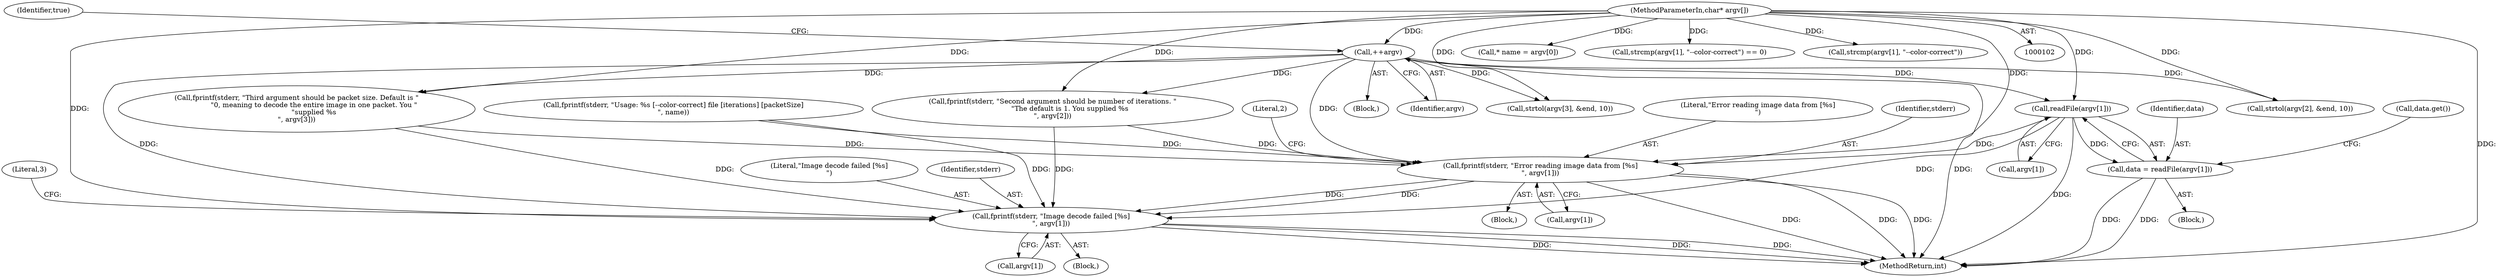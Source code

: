 digraph "0_Chrome_0d151e09e13a704e9738ea913d117df7282e6c7d_1@API" {
"1000231" [label="(Call,readFile(argv[1]))"];
"1000134" [label="(Call,++argv)"];
"1000104" [label="(MethodParameterIn,char* argv[])"];
"1000229" [label="(Call,data = readFile(argv[1]))"];
"1000242" [label="(Call,fprintf(stderr, \"Error reading image data from [%s]\n\", argv[1]))"];
"1000290" [label="(Call,fprintf(stderr, \"Image decode failed [%s]\n\", argv[1]))"];
"1000133" [label="(Block,)"];
"1000241" [label="(Block,)"];
"1000289" [label="(Block,)"];
"1000291" [label="(Identifier,stderr)"];
"1000134" [label="(Call,++argv)"];
"1000230" [label="(Identifier,data)"];
"1000142" [label="(Call,fprintf(stderr, \"Usage: %s [--color-correct] file [iterations] [packetSize]\n\", name))"];
"1000292" [label="(Literal,\"Image decode failed [%s]\n\")"];
"1000105" [label="(Block,)"];
"1000229" [label="(Call,data = readFile(argv[1]))"];
"1000244" [label="(Literal,\"Error reading image data from [%s]\n\")"];
"1000249" [label="(Literal,2)"];
"1000107" [label="(Call,* name = argv[0])"];
"1000135" [label="(Identifier,argv)"];
"1000290" [label="(Call,fprintf(stderr, \"Image decode failed [%s]\n\", argv[1]))"];
"1000121" [label="(Call,strcmp(argv[1], \"--color-correct\") == 0)"];
"1000231" [label="(Call,readFile(argv[1]))"];
"1000245" [label="(Call,argv[1])"];
"1000242" [label="(Call,fprintf(stderr, \"Error reading image data from [%s]\n\", argv[1]))"];
"1000215" [label="(Call,fprintf(stderr, \"Third argument should be packet size. Default is \"\n                \"0, meaning to decode the entire image in one packet. You \"\n                \"supplied %s\n\", argv[3]))"];
"1000163" [label="(Call,strtol(argv[2], &end, 10))"];
"1000312" [label="(MethodReturn,int)"];
"1000238" [label="(Call,data.get())"];
"1000293" [label="(Call,argv[1])"];
"1000243" [label="(Identifier,stderr)"];
"1000232" [label="(Call,argv[1])"];
"1000297" [label="(Literal,3)"];
"1000122" [label="(Call,strcmp(argv[1], \"--color-correct\"))"];
"1000179" [label="(Call,fprintf(stderr, \"Second argument should be number of iterations. \"\n                \"The default is 1. You supplied %s\n\", argv[2]))"];
"1000202" [label="(Call,strtol(argv[3], &end, 10))"];
"1000104" [label="(MethodParameterIn,char* argv[])"];
"1000136" [label="(Identifier,true)"];
"1000231" -> "1000229"  [label="AST: "];
"1000231" -> "1000232"  [label="CFG: "];
"1000232" -> "1000231"  [label="AST: "];
"1000229" -> "1000231"  [label="CFG: "];
"1000231" -> "1000312"  [label="DDG: "];
"1000231" -> "1000229"  [label="DDG: "];
"1000134" -> "1000231"  [label="DDG: "];
"1000104" -> "1000231"  [label="DDG: "];
"1000231" -> "1000242"  [label="DDG: "];
"1000231" -> "1000290"  [label="DDG: "];
"1000134" -> "1000133"  [label="AST: "];
"1000134" -> "1000135"  [label="CFG: "];
"1000135" -> "1000134"  [label="AST: "];
"1000136" -> "1000134"  [label="CFG: "];
"1000134" -> "1000312"  [label="DDG: "];
"1000104" -> "1000134"  [label="DDG: "];
"1000134" -> "1000163"  [label="DDG: "];
"1000134" -> "1000179"  [label="DDG: "];
"1000134" -> "1000202"  [label="DDG: "];
"1000134" -> "1000215"  [label="DDG: "];
"1000134" -> "1000242"  [label="DDG: "];
"1000134" -> "1000290"  [label="DDG: "];
"1000104" -> "1000102"  [label="AST: "];
"1000104" -> "1000312"  [label="DDG: "];
"1000104" -> "1000107"  [label="DDG: "];
"1000104" -> "1000121"  [label="DDG: "];
"1000104" -> "1000122"  [label="DDG: "];
"1000104" -> "1000163"  [label="DDG: "];
"1000104" -> "1000179"  [label="DDG: "];
"1000104" -> "1000202"  [label="DDG: "];
"1000104" -> "1000215"  [label="DDG: "];
"1000104" -> "1000242"  [label="DDG: "];
"1000104" -> "1000290"  [label="DDG: "];
"1000229" -> "1000105"  [label="AST: "];
"1000230" -> "1000229"  [label="AST: "];
"1000238" -> "1000229"  [label="CFG: "];
"1000229" -> "1000312"  [label="DDG: "];
"1000229" -> "1000312"  [label="DDG: "];
"1000242" -> "1000241"  [label="AST: "];
"1000242" -> "1000245"  [label="CFG: "];
"1000243" -> "1000242"  [label="AST: "];
"1000244" -> "1000242"  [label="AST: "];
"1000245" -> "1000242"  [label="AST: "];
"1000249" -> "1000242"  [label="CFG: "];
"1000242" -> "1000312"  [label="DDG: "];
"1000242" -> "1000312"  [label="DDG: "];
"1000242" -> "1000312"  [label="DDG: "];
"1000215" -> "1000242"  [label="DDG: "];
"1000179" -> "1000242"  [label="DDG: "];
"1000142" -> "1000242"  [label="DDG: "];
"1000242" -> "1000290"  [label="DDG: "];
"1000242" -> "1000290"  [label="DDG: "];
"1000290" -> "1000289"  [label="AST: "];
"1000290" -> "1000293"  [label="CFG: "];
"1000291" -> "1000290"  [label="AST: "];
"1000292" -> "1000290"  [label="AST: "];
"1000293" -> "1000290"  [label="AST: "];
"1000297" -> "1000290"  [label="CFG: "];
"1000290" -> "1000312"  [label="DDG: "];
"1000290" -> "1000312"  [label="DDG: "];
"1000290" -> "1000312"  [label="DDG: "];
"1000215" -> "1000290"  [label="DDG: "];
"1000179" -> "1000290"  [label="DDG: "];
"1000142" -> "1000290"  [label="DDG: "];
}

